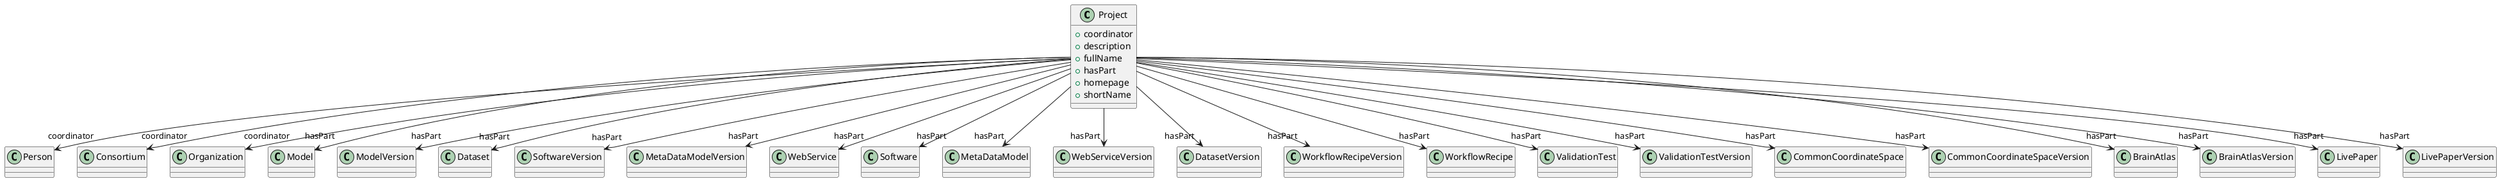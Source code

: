 @startuml
class Project {
+coordinator
+description
+fullName
+hasPart
+homepage
+shortName

}
Project -d-> "coordinator" Person
Project -d-> "coordinator" Consortium
Project -d-> "coordinator" Organization
Project -d-> "hasPart" Model
Project -d-> "hasPart" ModelVersion
Project -d-> "hasPart" Dataset
Project -d-> "hasPart" SoftwareVersion
Project -d-> "hasPart" MetaDataModelVersion
Project -d-> "hasPart" WebService
Project -d-> "hasPart" Software
Project -d-> "hasPart" MetaDataModel
Project -d-> "hasPart" WebServiceVersion
Project -d-> "hasPart" DatasetVersion
Project -d-> "hasPart" WorkflowRecipeVersion
Project -d-> "hasPart" WorkflowRecipe
Project -d-> "hasPart" ValidationTest
Project -d-> "hasPart" ValidationTestVersion
Project -d-> "hasPart" CommonCoordinateSpace
Project -d-> "hasPart" CommonCoordinateSpaceVersion
Project -d-> "hasPart" BrainAtlas
Project -d-> "hasPart" BrainAtlasVersion
Project -d-> "hasPart" LivePaper
Project -d-> "hasPart" LivePaperVersion

@enduml